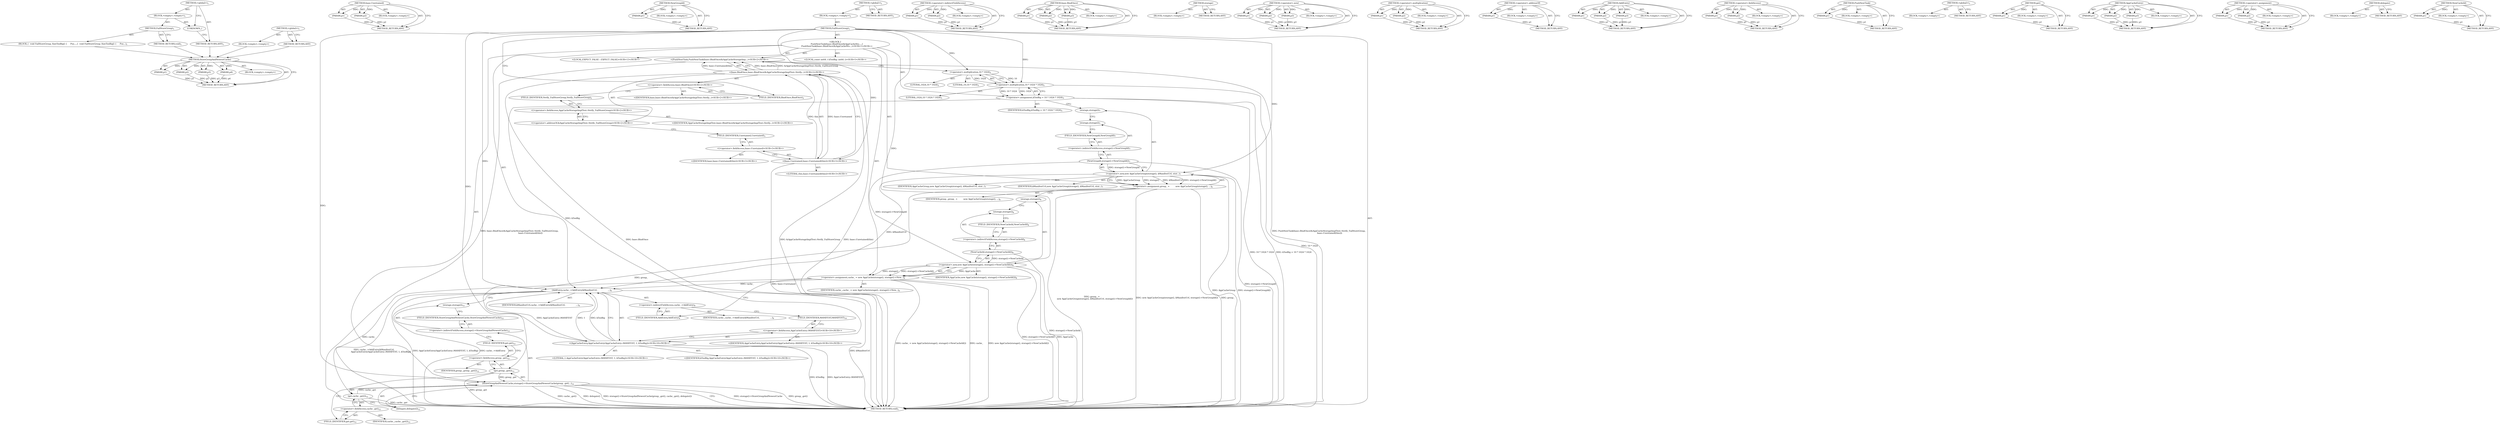 digraph "&lt;global&gt;" {
vulnerable_175 [label=<(METHOD,StoreGroupAndNewestCache)>];
vulnerable_176 [label=<(PARAM,p1)>];
vulnerable_177 [label=<(PARAM,p2)>];
vulnerable_178 [label=<(PARAM,p3)>];
vulnerable_179 [label=<(PARAM,p4)>];
vulnerable_180 [label=<(BLOCK,&lt;empty&gt;,&lt;empty&gt;)>];
vulnerable_181 [label=<(METHOD_RETURN,ANY)>];
vulnerable_126 [label=<(METHOD,base.Unretained)>];
vulnerable_127 [label=<(PARAM,p1)>];
vulnerable_128 [label=<(PARAM,p2)>];
vulnerable_129 [label=<(BLOCK,&lt;empty&gt;,&lt;empty&gt;)>];
vulnerable_130 [label=<(METHOD_RETURN,ANY)>];
vulnerable_150 [label=<(METHOD,NewGroupId)>];
vulnerable_151 [label=<(PARAM,p1)>];
vulnerable_152 [label=<(BLOCK,&lt;empty&gt;,&lt;empty&gt;)>];
vulnerable_153 [label=<(METHOD_RETURN,ANY)>];
vulnerable_6 [label=<(METHOD,&lt;global&gt;)<SUB>1</SUB>>];
vulnerable_7 [label=<(BLOCK,&lt;empty&gt;,&lt;empty&gt;)<SUB>1</SUB>>];
vulnerable_8 [label=<(METHOD,FailStoreGroup)<SUB>1</SUB>>];
vulnerable_9 [label="<(BLOCK,{
     PushNextTask(base::BindOnce(&amp;AppCacheSto...,{
     PushNextTask(base::BindOnce(&amp;AppCacheSto...)<SUB>1</SUB>>"];
vulnerable_10 [label="<(PushNextTask,PushNextTask(base::BindOnce(&amp;AppCacheStorageImp...)<SUB>2</SUB>>"];
vulnerable_11 [label="<(base.BindOnce,base::BindOnce(&amp;AppCacheStorageImplTest::Verify...)<SUB>2</SUB>>"];
vulnerable_12 [label="<(&lt;operator&gt;.fieldAccess,base::BindOnce)<SUB>2</SUB>>"];
vulnerable_13 [label="<(IDENTIFIER,base,base::BindOnce(&amp;AppCacheStorageImplTest::Verify...)<SUB>2</SUB>>"];
vulnerable_14 [label=<(FIELD_IDENTIFIER,BindOnce,BindOnce)<SUB>2</SUB>>];
vulnerable_15 [label="<(&lt;operator&gt;.addressOf,&amp;AppCacheStorageImplTest::Verify_FailStoreGroup)<SUB>2</SUB>>"];
vulnerable_16 [label="<(&lt;operator&gt;.fieldAccess,AppCacheStorageImplTest::Verify_FailStoreGroup)<SUB>2</SUB>>"];
vulnerable_17 [label="<(IDENTIFIER,AppCacheStorageImplTest,base::BindOnce(&amp;AppCacheStorageImplTest::Verify...)<SUB>2</SUB>>"];
vulnerable_18 [label=<(FIELD_IDENTIFIER,Verify_FailStoreGroup,Verify_FailStoreGroup)<SUB>2</SUB>>];
vulnerable_19 [label="<(base.Unretained,base::Unretained(this))<SUB>3</SUB>>"];
vulnerable_20 [label="<(&lt;operator&gt;.fieldAccess,base::Unretained)<SUB>3</SUB>>"];
vulnerable_21 [label="<(IDENTIFIER,base,base::Unretained(this))<SUB>3</SUB>>"];
vulnerable_22 [label=<(FIELD_IDENTIFIER,Unretained,Unretained)<SUB>3</SUB>>];
vulnerable_23 [label="<(LITERAL,this,base::Unretained(this))<SUB>3</SUB>>"];
vulnerable_24 [label="<(LOCAL,const int64_t kTooBig: int64_t)<SUB>5</SUB>>"];
vulnerable_25 [label=<(&lt;operator&gt;.assignment,kTooBig = 10 * 1024 * 1024)<SUB>5</SUB>>];
vulnerable_26 [label=<(IDENTIFIER,kTooBig,kTooBig = 10 * 1024 * 1024)<SUB>5</SUB>>];
vulnerable_27 [label=<(&lt;operator&gt;.multiplication,10 * 1024 * 1024)<SUB>5</SUB>>];
vulnerable_28 [label=<(&lt;operator&gt;.multiplication,10 * 1024)<SUB>5</SUB>>];
vulnerable_29 [label=<(LITERAL,10,10 * 1024)<SUB>5</SUB>>];
vulnerable_30 [label=<(LITERAL,1024,10 * 1024)<SUB>5</SUB>>];
vulnerable_31 [label=<(LITERAL,1024,10 * 1024 * 1024)<SUB>5</SUB>>];
vulnerable_32 [label=<(&lt;operator&gt;.assignment,group_ =
         new AppCacheGroup(storage(), ...)<SUB>6</SUB>>];
vulnerable_33 [label=<(IDENTIFIER,group_,group_ =
         new AppCacheGroup(storage(), ...)<SUB>6</SUB>>];
vulnerable_34 [label=<(&lt;operator&gt;.new,new AppCacheGroup(storage(), kManifestUrl, stor...)<SUB>7</SUB>>];
vulnerable_35 [label=<(IDENTIFIER,AppCacheGroup,new AppCacheGroup(storage(), kManifestUrl, stor...)<SUB>7</SUB>>];
vulnerable_36 [label=<(storage,storage())<SUB>7</SUB>>];
vulnerable_37 [label=<(IDENTIFIER,kManifestUrl,new AppCacheGroup(storage(), kManifestUrl, stor...)<SUB>7</SUB>>];
vulnerable_38 [label=<(NewGroupId,storage()-&gt;NewGroupId())<SUB>7</SUB>>];
vulnerable_39 [label=<(&lt;operator&gt;.indirectFieldAccess,storage()-&gt;NewGroupId)<SUB>7</SUB>>];
vulnerable_40 [label=<(storage,storage())<SUB>7</SUB>>];
vulnerable_41 [label=<(FIELD_IDENTIFIER,NewGroupId,NewGroupId)<SUB>7</SUB>>];
vulnerable_42 [label=<(&lt;operator&gt;.assignment,cache_ = new AppCache(storage(), storage()-&gt;New...)<SUB>8</SUB>>];
vulnerable_43 [label=<(IDENTIFIER,cache_,cache_ = new AppCache(storage(), storage()-&gt;New...)<SUB>8</SUB>>];
vulnerable_44 [label=<(&lt;operator&gt;.new,new AppCache(storage(), storage()-&gt;NewCacheId()))<SUB>8</SUB>>];
vulnerable_45 [label=<(IDENTIFIER,AppCache,new AppCache(storage(), storage()-&gt;NewCacheId()))<SUB>8</SUB>>];
vulnerable_46 [label=<(storage,storage())<SUB>8</SUB>>];
vulnerable_47 [label=<(NewCacheId,storage()-&gt;NewCacheId())<SUB>8</SUB>>];
vulnerable_48 [label=<(&lt;operator&gt;.indirectFieldAccess,storage()-&gt;NewCacheId)<SUB>8</SUB>>];
vulnerable_49 [label=<(storage,storage())<SUB>8</SUB>>];
vulnerable_50 [label=<(FIELD_IDENTIFIER,NewCacheId,NewCacheId)<SUB>8</SUB>>];
vulnerable_51 [label=<(AddEntry,cache_-&gt;AddEntry(kManifestUrl,
                ...)<SUB>9</SUB>>];
vulnerable_52 [label=<(&lt;operator&gt;.indirectFieldAccess,cache_-&gt;AddEntry)<SUB>9</SUB>>];
vulnerable_53 [label=<(IDENTIFIER,cache_,cache_-&gt;AddEntry(kManifestUrl,
                ...)<SUB>9</SUB>>];
vulnerable_54 [label=<(FIELD_IDENTIFIER,AddEntry,AddEntry)<SUB>9</SUB>>];
vulnerable_55 [label=<(IDENTIFIER,kManifestUrl,cache_-&gt;AddEntry(kManifestUrl,
                ...)<SUB>9</SUB>>];
vulnerable_56 [label="<(AppCacheEntry,AppCacheEntry(AppCacheEntry::MANIFEST, 1, kTooBig))<SUB>10</SUB>>"];
vulnerable_57 [label="<(&lt;operator&gt;.fieldAccess,AppCacheEntry::MANIFEST)<SUB>10</SUB>>"];
vulnerable_58 [label="<(IDENTIFIER,AppCacheEntry,AppCacheEntry(AppCacheEntry::MANIFEST, 1, kTooBig))<SUB>10</SUB>>"];
vulnerable_59 [label=<(FIELD_IDENTIFIER,MANIFEST,MANIFEST)<SUB>10</SUB>>];
vulnerable_60 [label="<(LITERAL,1,AppCacheEntry(AppCacheEntry::MANIFEST, 1, kTooBig))<SUB>10</SUB>>"];
vulnerable_61 [label="<(IDENTIFIER,kTooBig,AppCacheEntry(AppCacheEntry::MANIFEST, 1, kTooBig))<SUB>10</SUB>>"];
vulnerable_62 [label=<(StoreGroupAndNewestCache,storage()-&gt;StoreGroupAndNewestCache(group_.get(...)<SUB>12</SUB>>];
vulnerable_63 [label=<(&lt;operator&gt;.indirectFieldAccess,storage()-&gt;StoreGroupAndNewestCache)<SUB>12</SUB>>];
vulnerable_64 [label=<(storage,storage())<SUB>12</SUB>>];
vulnerable_65 [label=<(FIELD_IDENTIFIER,StoreGroupAndNewestCache,StoreGroupAndNewestCache)<SUB>12</SUB>>];
vulnerable_66 [label=<(get,group_.get())<SUB>12</SUB>>];
vulnerable_67 [label=<(&lt;operator&gt;.fieldAccess,group_.get)<SUB>12</SUB>>];
vulnerable_68 [label=<(IDENTIFIER,group_,group_.get())<SUB>12</SUB>>];
vulnerable_69 [label=<(FIELD_IDENTIFIER,get,get)<SUB>12</SUB>>];
vulnerable_70 [label=<(get,cache_.get())<SUB>12</SUB>>];
vulnerable_71 [label=<(&lt;operator&gt;.fieldAccess,cache_.get)<SUB>12</SUB>>];
vulnerable_72 [label=<(IDENTIFIER,cache_,cache_.get())<SUB>12</SUB>>];
vulnerable_73 [label=<(FIELD_IDENTIFIER,get,get)<SUB>12</SUB>>];
vulnerable_74 [label=<(delegate,delegate())<SUB>12</SUB>>];
vulnerable_75 [label="<(LOCAL,EXPECT_FALSE : EXPECT_FALSE)<SUB>13</SUB>>"];
vulnerable_76 [label=<(METHOD_RETURN,void)<SUB>1</SUB>>];
vulnerable_78 [label=<(METHOD_RETURN,ANY)<SUB>1</SUB>>];
vulnerable_154 [label=<(METHOD,&lt;operator&gt;.indirectFieldAccess)>];
vulnerable_155 [label=<(PARAM,p1)>];
vulnerable_156 [label=<(PARAM,p2)>];
vulnerable_157 [label=<(BLOCK,&lt;empty&gt;,&lt;empty&gt;)>];
vulnerable_158 [label=<(METHOD_RETURN,ANY)>];
vulnerable_111 [label=<(METHOD,base.BindOnce)>];
vulnerable_112 [label=<(PARAM,p1)>];
vulnerable_113 [label=<(PARAM,p2)>];
vulnerable_114 [label=<(PARAM,p3)>];
vulnerable_115 [label=<(BLOCK,&lt;empty&gt;,&lt;empty&gt;)>];
vulnerable_116 [label=<(METHOD_RETURN,ANY)>];
vulnerable_147 [label=<(METHOD,storage)>];
vulnerable_148 [label=<(BLOCK,&lt;empty&gt;,&lt;empty&gt;)>];
vulnerable_149 [label=<(METHOD_RETURN,ANY)>];
vulnerable_141 [label=<(METHOD,&lt;operator&gt;.new)>];
vulnerable_142 [label=<(PARAM,p1)>];
vulnerable_143 [label=<(PARAM,p2)>];
vulnerable_144 [label=<(PARAM,p3)>];
vulnerable_145 [label=<(BLOCK,&lt;empty&gt;,&lt;empty&gt;)>];
vulnerable_146 [label=<(METHOD_RETURN,ANY)>];
vulnerable_136 [label=<(METHOD,&lt;operator&gt;.multiplication)>];
vulnerable_137 [label=<(PARAM,p1)>];
vulnerable_138 [label=<(PARAM,p2)>];
vulnerable_139 [label=<(BLOCK,&lt;empty&gt;,&lt;empty&gt;)>];
vulnerable_140 [label=<(METHOD_RETURN,ANY)>];
vulnerable_122 [label=<(METHOD,&lt;operator&gt;.addressOf)>];
vulnerable_123 [label=<(PARAM,p1)>];
vulnerable_124 [label=<(BLOCK,&lt;empty&gt;,&lt;empty&gt;)>];
vulnerable_125 [label=<(METHOD_RETURN,ANY)>];
vulnerable_163 [label=<(METHOD,AddEntry)>];
vulnerable_164 [label=<(PARAM,p1)>];
vulnerable_165 [label=<(PARAM,p2)>];
vulnerable_166 [label=<(PARAM,p3)>];
vulnerable_167 [label=<(BLOCK,&lt;empty&gt;,&lt;empty&gt;)>];
vulnerable_168 [label=<(METHOD_RETURN,ANY)>];
vulnerable_117 [label=<(METHOD,&lt;operator&gt;.fieldAccess)>];
vulnerable_118 [label=<(PARAM,p1)>];
vulnerable_119 [label=<(PARAM,p2)>];
vulnerable_120 [label=<(BLOCK,&lt;empty&gt;,&lt;empty&gt;)>];
vulnerable_121 [label=<(METHOD_RETURN,ANY)>];
vulnerable_107 [label=<(METHOD,PushNextTask)>];
vulnerable_108 [label=<(PARAM,p1)>];
vulnerable_109 [label=<(BLOCK,&lt;empty&gt;,&lt;empty&gt;)>];
vulnerable_110 [label=<(METHOD_RETURN,ANY)>];
vulnerable_101 [label=<(METHOD,&lt;global&gt;)<SUB>1</SUB>>];
vulnerable_102 [label=<(BLOCK,&lt;empty&gt;,&lt;empty&gt;)>];
vulnerable_103 [label=<(METHOD_RETURN,ANY)>];
vulnerable_182 [label=<(METHOD,get)>];
vulnerable_183 [label=<(PARAM,p1)>];
vulnerable_184 [label=<(BLOCK,&lt;empty&gt;,&lt;empty&gt;)>];
vulnerable_185 [label=<(METHOD_RETURN,ANY)>];
vulnerable_169 [label=<(METHOD,AppCacheEntry)>];
vulnerable_170 [label=<(PARAM,p1)>];
vulnerable_171 [label=<(PARAM,p2)>];
vulnerable_172 [label=<(PARAM,p3)>];
vulnerable_173 [label=<(BLOCK,&lt;empty&gt;,&lt;empty&gt;)>];
vulnerable_174 [label=<(METHOD_RETURN,ANY)>];
vulnerable_131 [label=<(METHOD,&lt;operator&gt;.assignment)>];
vulnerable_132 [label=<(PARAM,p1)>];
vulnerable_133 [label=<(PARAM,p2)>];
vulnerable_134 [label=<(BLOCK,&lt;empty&gt;,&lt;empty&gt;)>];
vulnerable_135 [label=<(METHOD_RETURN,ANY)>];
vulnerable_186 [label=<(METHOD,delegate)>];
vulnerable_187 [label=<(BLOCK,&lt;empty&gt;,&lt;empty&gt;)>];
vulnerable_188 [label=<(METHOD_RETURN,ANY)>];
vulnerable_159 [label=<(METHOD,NewCacheId)>];
vulnerable_160 [label=<(PARAM,p1)>];
vulnerable_161 [label=<(BLOCK,&lt;empty&gt;,&lt;empty&gt;)>];
vulnerable_162 [label=<(METHOD_RETURN,ANY)>];
fixed_6 [label=<(METHOD,&lt;global&gt;)<SUB>1</SUB>>];
fixed_7 [label=<(BLOCK,&lt;empty&gt;,&lt;empty&gt;)<SUB>1</SUB>>];
fixed_8 [label=<(METHOD,FailStoreGroup)<SUB>1</SUB>>];
fixed_9 [label=<(BLOCK,{
  void FailStoreGroup_SizeTooBig() {
     Pus...,{
  void FailStoreGroup_SizeTooBig() {
     Pus...)<SUB>1</SUB>>];
fixed_10 [label=<(METHOD_RETURN,void)<SUB>1</SUB>>];
fixed_12 [label=<(UNKNOWN,,)>];
fixed_13 [label=<(METHOD_RETURN,ANY)<SUB>1</SUB>>];
fixed_20 [label=<(METHOD,&lt;global&gt;)<SUB>1</SUB>>];
fixed_21 [label=<(BLOCK,&lt;empty&gt;,&lt;empty&gt;)>];
fixed_22 [label=<(METHOD_RETURN,ANY)>];
vulnerable_175 -> vulnerable_176  [key=0, label="AST: "];
vulnerable_175 -> vulnerable_176  [key=1, label="DDG: "];
vulnerable_175 -> vulnerable_180  [key=0, label="AST: "];
vulnerable_175 -> vulnerable_177  [key=0, label="AST: "];
vulnerable_175 -> vulnerable_177  [key=1, label="DDG: "];
vulnerable_175 -> vulnerable_181  [key=0, label="AST: "];
vulnerable_175 -> vulnerable_181  [key=1, label="CFG: "];
vulnerable_175 -> vulnerable_178  [key=0, label="AST: "];
vulnerable_175 -> vulnerable_178  [key=1, label="DDG: "];
vulnerable_175 -> vulnerable_179  [key=0, label="AST: "];
vulnerable_175 -> vulnerable_179  [key=1, label="DDG: "];
vulnerable_176 -> vulnerable_181  [key=0, label="DDG: p1"];
vulnerable_177 -> vulnerable_181  [key=0, label="DDG: p2"];
vulnerable_178 -> vulnerable_181  [key=0, label="DDG: p3"];
vulnerable_179 -> vulnerable_181  [key=0, label="DDG: p4"];
vulnerable_126 -> vulnerable_127  [key=0, label="AST: "];
vulnerable_126 -> vulnerable_127  [key=1, label="DDG: "];
vulnerable_126 -> vulnerable_129  [key=0, label="AST: "];
vulnerable_126 -> vulnerable_128  [key=0, label="AST: "];
vulnerable_126 -> vulnerable_128  [key=1, label="DDG: "];
vulnerable_126 -> vulnerable_130  [key=0, label="AST: "];
vulnerable_126 -> vulnerable_130  [key=1, label="CFG: "];
vulnerable_127 -> vulnerable_130  [key=0, label="DDG: p1"];
vulnerable_128 -> vulnerable_130  [key=0, label="DDG: p2"];
vulnerable_150 -> vulnerable_151  [key=0, label="AST: "];
vulnerable_150 -> vulnerable_151  [key=1, label="DDG: "];
vulnerable_150 -> vulnerable_152  [key=0, label="AST: "];
vulnerable_150 -> vulnerable_153  [key=0, label="AST: "];
vulnerable_150 -> vulnerable_153  [key=1, label="CFG: "];
vulnerable_151 -> vulnerable_153  [key=0, label="DDG: p1"];
vulnerable_6 -> vulnerable_7  [key=0, label="AST: "];
vulnerable_6 -> vulnerable_78  [key=0, label="AST: "];
vulnerable_6 -> vulnerable_78  [key=1, label="CFG: "];
vulnerable_7 -> vulnerable_8  [key=0, label="AST: "];
vulnerable_8 -> vulnerable_9  [key=0, label="AST: "];
vulnerable_8 -> vulnerable_76  [key=0, label="AST: "];
vulnerable_8 -> vulnerable_14  [key=0, label="CFG: "];
vulnerable_8 -> vulnerable_51  [key=0, label="DDG: "];
vulnerable_8 -> vulnerable_62  [key=0, label="DDG: "];
vulnerable_8 -> vulnerable_27  [key=0, label="DDG: "];
vulnerable_8 -> vulnerable_34  [key=0, label="DDG: "];
vulnerable_8 -> vulnerable_44  [key=0, label="DDG: "];
vulnerable_8 -> vulnerable_56  [key=0, label="DDG: "];
vulnerable_8 -> vulnerable_19  [key=0, label="DDG: "];
vulnerable_8 -> vulnerable_28  [key=0, label="DDG: "];
vulnerable_9 -> vulnerable_10  [key=0, label="AST: "];
vulnerable_9 -> vulnerable_24  [key=0, label="AST: "];
vulnerable_9 -> vulnerable_25  [key=0, label="AST: "];
vulnerable_9 -> vulnerable_32  [key=0, label="AST: "];
vulnerable_9 -> vulnerable_42  [key=0, label="AST: "];
vulnerable_9 -> vulnerable_51  [key=0, label="AST: "];
vulnerable_9 -> vulnerable_62  [key=0, label="AST: "];
vulnerable_9 -> vulnerable_75  [key=0, label="AST: "];
vulnerable_10 -> vulnerable_11  [key=0, label="AST: "];
vulnerable_10 -> vulnerable_28  [key=0, label="CFG: "];
vulnerable_10 -> vulnerable_76  [key=0, label="DDG: base::BindOnce(&amp;AppCacheStorageImplTest::Verify_FailStoreGroup,
                                 base::Unretained(this))"];
vulnerable_10 -> vulnerable_76  [key=1, label="DDG: PushNextTask(base::BindOnce(&amp;AppCacheStorageImplTest::Verify_FailStoreGroup,
                                 base::Unretained(this)))"];
vulnerable_11 -> vulnerable_12  [key=0, label="AST: "];
vulnerable_11 -> vulnerable_15  [key=0, label="AST: "];
vulnerable_11 -> vulnerable_19  [key=0, label="AST: "];
vulnerable_11 -> vulnerable_10  [key=0, label="CFG: "];
vulnerable_11 -> vulnerable_10  [key=1, label="DDG: base::BindOnce"];
vulnerable_11 -> vulnerable_10  [key=2, label="DDG: &amp;AppCacheStorageImplTest::Verify_FailStoreGroup"];
vulnerable_11 -> vulnerable_10  [key=3, label="DDG: base::Unretained(this)"];
vulnerable_11 -> vulnerable_76  [key=0, label="DDG: base::BindOnce"];
vulnerable_11 -> vulnerable_76  [key=1, label="DDG: &amp;AppCacheStorageImplTest::Verify_FailStoreGroup"];
vulnerable_11 -> vulnerable_76  [key=2, label="DDG: base::Unretained(this)"];
vulnerable_12 -> vulnerable_13  [key=0, label="AST: "];
vulnerable_12 -> vulnerable_14  [key=0, label="AST: "];
vulnerable_12 -> vulnerable_18  [key=0, label="CFG: "];
vulnerable_14 -> vulnerable_12  [key=0, label="CFG: "];
vulnerable_15 -> vulnerable_16  [key=0, label="AST: "];
vulnerable_15 -> vulnerable_22  [key=0, label="CFG: "];
vulnerable_16 -> vulnerable_17  [key=0, label="AST: "];
vulnerable_16 -> vulnerable_18  [key=0, label="AST: "];
vulnerable_16 -> vulnerable_15  [key=0, label="CFG: "];
vulnerable_18 -> vulnerable_16  [key=0, label="CFG: "];
vulnerable_19 -> vulnerable_20  [key=0, label="AST: "];
vulnerable_19 -> vulnerable_23  [key=0, label="AST: "];
vulnerable_19 -> vulnerable_11  [key=0, label="CFG: "];
vulnerable_19 -> vulnerable_11  [key=1, label="DDG: base::Unretained"];
vulnerable_19 -> vulnerable_11  [key=2, label="DDG: this"];
vulnerable_19 -> vulnerable_76  [key=0, label="DDG: base::Unretained"];
vulnerable_20 -> vulnerable_21  [key=0, label="AST: "];
vulnerable_20 -> vulnerable_22  [key=0, label="AST: "];
vulnerable_20 -> vulnerable_19  [key=0, label="CFG: "];
vulnerable_22 -> vulnerable_20  [key=0, label="CFG: "];
vulnerable_25 -> vulnerable_26  [key=0, label="AST: "];
vulnerable_25 -> vulnerable_27  [key=0, label="AST: "];
vulnerable_25 -> vulnerable_36  [key=0, label="CFG: "];
vulnerable_25 -> vulnerable_76  [key=0, label="DDG: 10 * 1024 * 1024"];
vulnerable_25 -> vulnerable_76  [key=1, label="DDG: kTooBig = 10 * 1024 * 1024"];
vulnerable_25 -> vulnerable_56  [key=0, label="DDG: kTooBig"];
vulnerable_27 -> vulnerable_28  [key=0, label="AST: "];
vulnerable_27 -> vulnerable_31  [key=0, label="AST: "];
vulnerable_27 -> vulnerable_25  [key=0, label="CFG: "];
vulnerable_27 -> vulnerable_25  [key=1, label="DDG: 10 * 1024"];
vulnerable_27 -> vulnerable_25  [key=2, label="DDG: 1024"];
vulnerable_27 -> vulnerable_76  [key=0, label="DDG: 10 * 1024"];
vulnerable_28 -> vulnerable_29  [key=0, label="AST: "];
vulnerable_28 -> vulnerable_30  [key=0, label="AST: "];
vulnerable_28 -> vulnerable_27  [key=0, label="CFG: "];
vulnerable_28 -> vulnerable_27  [key=1, label="DDG: 10"];
vulnerable_28 -> vulnerable_27  [key=2, label="DDG: 1024"];
vulnerable_32 -> vulnerable_33  [key=0, label="AST: "];
vulnerable_32 -> vulnerable_34  [key=0, label="AST: "];
vulnerable_32 -> vulnerable_46  [key=0, label="CFG: "];
vulnerable_32 -> vulnerable_76  [key=0, label="DDG: group_"];
vulnerable_32 -> vulnerable_76  [key=1, label="DDG: new AppCacheGroup(storage(), kManifestUrl, storage()-&gt;NewGroupId())"];
vulnerable_32 -> vulnerable_76  [key=2, label="DDG: group_ =
         new AppCacheGroup(storage(), kManifestUrl, storage()-&gt;NewGroupId())"];
vulnerable_32 -> vulnerable_66  [key=0, label="DDG: group_"];
vulnerable_34 -> vulnerable_35  [key=0, label="AST: "];
vulnerable_34 -> vulnerable_36  [key=0, label="AST: "];
vulnerable_34 -> vulnerable_37  [key=0, label="AST: "];
vulnerable_34 -> vulnerable_38  [key=0, label="AST: "];
vulnerable_34 -> vulnerable_32  [key=0, label="CFG: "];
vulnerable_34 -> vulnerable_32  [key=1, label="DDG: AppCacheGroup"];
vulnerable_34 -> vulnerable_32  [key=2, label="DDG: storage()"];
vulnerable_34 -> vulnerable_32  [key=3, label="DDG: kManifestUrl"];
vulnerable_34 -> vulnerable_32  [key=4, label="DDG: storage()-&gt;NewGroupId()"];
vulnerable_34 -> vulnerable_76  [key=0, label="DDG: storage()-&gt;NewGroupId()"];
vulnerable_34 -> vulnerable_76  [key=1, label="DDG: AppCacheGroup"];
vulnerable_34 -> vulnerable_51  [key=0, label="DDG: kManifestUrl"];
vulnerable_36 -> vulnerable_40  [key=0, label="CFG: "];
vulnerable_38 -> vulnerable_39  [key=0, label="AST: "];
vulnerable_38 -> vulnerable_34  [key=0, label="CFG: "];
vulnerable_38 -> vulnerable_34  [key=1, label="DDG: storage()-&gt;NewGroupId"];
vulnerable_38 -> vulnerable_76  [key=0, label="DDG: storage()-&gt;NewGroupId"];
vulnerable_38 -> vulnerable_44  [key=0, label="DDG: storage()-&gt;NewGroupId"];
vulnerable_39 -> vulnerable_40  [key=0, label="AST: "];
vulnerable_39 -> vulnerable_41  [key=0, label="AST: "];
vulnerable_39 -> vulnerable_38  [key=0, label="CFG: "];
vulnerable_40 -> vulnerable_41  [key=0, label="CFG: "];
vulnerable_41 -> vulnerable_39  [key=0, label="CFG: "];
vulnerable_42 -> vulnerable_43  [key=0, label="AST: "];
vulnerable_42 -> vulnerable_44  [key=0, label="AST: "];
vulnerable_42 -> vulnerable_54  [key=0, label="CFG: "];
vulnerable_42 -> vulnerable_76  [key=0, label="DDG: cache_"];
vulnerable_42 -> vulnerable_76  [key=1, label="DDG: new AppCache(storage(), storage()-&gt;NewCacheId())"];
vulnerable_42 -> vulnerable_76  [key=2, label="DDG: cache_ = new AppCache(storage(), storage()-&gt;NewCacheId())"];
vulnerable_42 -> vulnerable_51  [key=0, label="DDG: cache_"];
vulnerable_42 -> vulnerable_70  [key=0, label="DDG: cache_"];
vulnerable_44 -> vulnerable_45  [key=0, label="AST: "];
vulnerable_44 -> vulnerable_46  [key=0, label="AST: "];
vulnerable_44 -> vulnerable_47  [key=0, label="AST: "];
vulnerable_44 -> vulnerable_42  [key=0, label="CFG: "];
vulnerable_44 -> vulnerable_42  [key=1, label="DDG: AppCache"];
vulnerable_44 -> vulnerable_42  [key=2, label="DDG: storage()"];
vulnerable_44 -> vulnerable_42  [key=3, label="DDG: storage()-&gt;NewCacheId()"];
vulnerable_44 -> vulnerable_76  [key=0, label="DDG: storage()-&gt;NewCacheId()"];
vulnerable_44 -> vulnerable_76  [key=1, label="DDG: AppCache"];
vulnerable_46 -> vulnerable_49  [key=0, label="CFG: "];
vulnerable_47 -> vulnerable_48  [key=0, label="AST: "];
vulnerable_47 -> vulnerable_44  [key=0, label="CFG: "];
vulnerable_47 -> vulnerable_44  [key=1, label="DDG: storage()-&gt;NewCacheId"];
vulnerable_47 -> vulnerable_76  [key=0, label="DDG: storage()-&gt;NewCacheId"];
vulnerable_48 -> vulnerable_49  [key=0, label="AST: "];
vulnerable_48 -> vulnerable_50  [key=0, label="AST: "];
vulnerable_48 -> vulnerable_47  [key=0, label="CFG: "];
vulnerable_49 -> vulnerable_50  [key=0, label="CFG: "];
vulnerable_50 -> vulnerable_48  [key=0, label="CFG: "];
vulnerable_51 -> vulnerable_52  [key=0, label="AST: "];
vulnerable_51 -> vulnerable_55  [key=0, label="AST: "];
vulnerable_51 -> vulnerable_56  [key=0, label="AST: "];
vulnerable_51 -> vulnerable_64  [key=0, label="CFG: "];
vulnerable_51 -> vulnerable_76  [key=0, label="DDG: cache_-&gt;AddEntry"];
vulnerable_51 -> vulnerable_76  [key=1, label="DDG: kManifestUrl"];
vulnerable_51 -> vulnerable_76  [key=2, label="DDG: AppCacheEntry(AppCacheEntry::MANIFEST, 1, kTooBig)"];
vulnerable_51 -> vulnerable_76  [key=3, label="DDG: cache_-&gt;AddEntry(kManifestUrl,
                     AppCacheEntry(AppCacheEntry::MANIFEST, 1, kTooBig))"];
vulnerable_52 -> vulnerable_53  [key=0, label="AST: "];
vulnerable_52 -> vulnerable_54  [key=0, label="AST: "];
vulnerable_52 -> vulnerable_59  [key=0, label="CFG: "];
vulnerable_54 -> vulnerable_52  [key=0, label="CFG: "];
vulnerable_56 -> vulnerable_57  [key=0, label="AST: "];
vulnerable_56 -> vulnerable_60  [key=0, label="AST: "];
vulnerable_56 -> vulnerable_61  [key=0, label="AST: "];
vulnerable_56 -> vulnerable_51  [key=0, label="CFG: "];
vulnerable_56 -> vulnerable_51  [key=1, label="DDG: AppCacheEntry::MANIFEST"];
vulnerable_56 -> vulnerable_51  [key=2, label="DDG: 1"];
vulnerable_56 -> vulnerable_51  [key=3, label="DDG: kTooBig"];
vulnerable_56 -> vulnerable_76  [key=0, label="DDG: AppCacheEntry::MANIFEST"];
vulnerable_56 -> vulnerable_76  [key=1, label="DDG: kTooBig"];
vulnerable_57 -> vulnerable_58  [key=0, label="AST: "];
vulnerable_57 -> vulnerable_59  [key=0, label="AST: "];
vulnerable_57 -> vulnerable_56  [key=0, label="CFG: "];
vulnerable_59 -> vulnerable_57  [key=0, label="CFG: "];
vulnerable_62 -> vulnerable_63  [key=0, label="AST: "];
vulnerable_62 -> vulnerable_66  [key=0, label="AST: "];
vulnerable_62 -> vulnerable_70  [key=0, label="AST: "];
vulnerable_62 -> vulnerable_74  [key=0, label="AST: "];
vulnerable_62 -> vulnerable_76  [key=0, label="CFG: "];
vulnerable_62 -> vulnerable_76  [key=1, label="DDG: storage()-&gt;StoreGroupAndNewestCache"];
vulnerable_62 -> vulnerable_76  [key=2, label="DDG: group_.get()"];
vulnerable_62 -> vulnerable_76  [key=3, label="DDG: cache_.get()"];
vulnerable_62 -> vulnerable_76  [key=4, label="DDG: delegate()"];
vulnerable_62 -> vulnerable_76  [key=5, label="DDG: storage()-&gt;StoreGroupAndNewestCache(group_.get(), cache_.get(), delegate())"];
vulnerable_63 -> vulnerable_64  [key=0, label="AST: "];
vulnerable_63 -> vulnerable_65  [key=0, label="AST: "];
vulnerable_63 -> vulnerable_69  [key=0, label="CFG: "];
vulnerable_64 -> vulnerable_65  [key=0, label="CFG: "];
vulnerable_65 -> vulnerable_63  [key=0, label="CFG: "];
vulnerable_66 -> vulnerable_67  [key=0, label="AST: "];
vulnerable_66 -> vulnerable_73  [key=0, label="CFG: "];
vulnerable_66 -> vulnerable_76  [key=0, label="DDG: group_.get"];
vulnerable_66 -> vulnerable_62  [key=0, label="DDG: group_.get"];
vulnerable_67 -> vulnerable_68  [key=0, label="AST: "];
vulnerable_67 -> vulnerable_69  [key=0, label="AST: "];
vulnerable_67 -> vulnerable_66  [key=0, label="CFG: "];
vulnerable_69 -> vulnerable_67  [key=0, label="CFG: "];
vulnerable_70 -> vulnerable_71  [key=0, label="AST: "];
vulnerable_70 -> vulnerable_74  [key=0, label="CFG: "];
vulnerable_70 -> vulnerable_76  [key=0, label="DDG: cache_.get"];
vulnerable_70 -> vulnerable_62  [key=0, label="DDG: cache_.get"];
vulnerable_71 -> vulnerable_72  [key=0, label="AST: "];
vulnerable_71 -> vulnerable_73  [key=0, label="AST: "];
vulnerable_71 -> vulnerable_70  [key=0, label="CFG: "];
vulnerable_73 -> vulnerable_71  [key=0, label="CFG: "];
vulnerable_74 -> vulnerable_62  [key=0, label="CFG: "];
vulnerable_154 -> vulnerable_155  [key=0, label="AST: "];
vulnerable_154 -> vulnerable_155  [key=1, label="DDG: "];
vulnerable_154 -> vulnerable_157  [key=0, label="AST: "];
vulnerable_154 -> vulnerable_156  [key=0, label="AST: "];
vulnerable_154 -> vulnerable_156  [key=1, label="DDG: "];
vulnerable_154 -> vulnerable_158  [key=0, label="AST: "];
vulnerable_154 -> vulnerable_158  [key=1, label="CFG: "];
vulnerable_155 -> vulnerable_158  [key=0, label="DDG: p1"];
vulnerable_156 -> vulnerable_158  [key=0, label="DDG: p2"];
vulnerable_111 -> vulnerable_112  [key=0, label="AST: "];
vulnerable_111 -> vulnerable_112  [key=1, label="DDG: "];
vulnerable_111 -> vulnerable_115  [key=0, label="AST: "];
vulnerable_111 -> vulnerable_113  [key=0, label="AST: "];
vulnerable_111 -> vulnerable_113  [key=1, label="DDG: "];
vulnerable_111 -> vulnerable_116  [key=0, label="AST: "];
vulnerable_111 -> vulnerable_116  [key=1, label="CFG: "];
vulnerable_111 -> vulnerable_114  [key=0, label="AST: "];
vulnerable_111 -> vulnerable_114  [key=1, label="DDG: "];
vulnerable_112 -> vulnerable_116  [key=0, label="DDG: p1"];
vulnerable_113 -> vulnerable_116  [key=0, label="DDG: p2"];
vulnerable_114 -> vulnerable_116  [key=0, label="DDG: p3"];
vulnerable_147 -> vulnerable_148  [key=0, label="AST: "];
vulnerable_147 -> vulnerable_149  [key=0, label="AST: "];
vulnerable_147 -> vulnerable_149  [key=1, label="CFG: "];
vulnerable_141 -> vulnerable_142  [key=0, label="AST: "];
vulnerable_141 -> vulnerable_142  [key=1, label="DDG: "];
vulnerable_141 -> vulnerable_145  [key=0, label="AST: "];
vulnerable_141 -> vulnerable_143  [key=0, label="AST: "];
vulnerable_141 -> vulnerable_143  [key=1, label="DDG: "];
vulnerable_141 -> vulnerable_146  [key=0, label="AST: "];
vulnerable_141 -> vulnerable_146  [key=1, label="CFG: "];
vulnerable_141 -> vulnerable_144  [key=0, label="AST: "];
vulnerable_141 -> vulnerable_144  [key=1, label="DDG: "];
vulnerable_142 -> vulnerable_146  [key=0, label="DDG: p1"];
vulnerable_143 -> vulnerable_146  [key=0, label="DDG: p2"];
vulnerable_144 -> vulnerable_146  [key=0, label="DDG: p3"];
vulnerable_136 -> vulnerable_137  [key=0, label="AST: "];
vulnerable_136 -> vulnerable_137  [key=1, label="DDG: "];
vulnerable_136 -> vulnerable_139  [key=0, label="AST: "];
vulnerable_136 -> vulnerable_138  [key=0, label="AST: "];
vulnerable_136 -> vulnerable_138  [key=1, label="DDG: "];
vulnerable_136 -> vulnerable_140  [key=0, label="AST: "];
vulnerable_136 -> vulnerable_140  [key=1, label="CFG: "];
vulnerable_137 -> vulnerable_140  [key=0, label="DDG: p1"];
vulnerable_138 -> vulnerable_140  [key=0, label="DDG: p2"];
vulnerable_122 -> vulnerable_123  [key=0, label="AST: "];
vulnerable_122 -> vulnerable_123  [key=1, label="DDG: "];
vulnerable_122 -> vulnerable_124  [key=0, label="AST: "];
vulnerable_122 -> vulnerable_125  [key=0, label="AST: "];
vulnerable_122 -> vulnerable_125  [key=1, label="CFG: "];
vulnerable_123 -> vulnerable_125  [key=0, label="DDG: p1"];
vulnerable_163 -> vulnerable_164  [key=0, label="AST: "];
vulnerable_163 -> vulnerable_164  [key=1, label="DDG: "];
vulnerable_163 -> vulnerable_167  [key=0, label="AST: "];
vulnerable_163 -> vulnerable_165  [key=0, label="AST: "];
vulnerable_163 -> vulnerable_165  [key=1, label="DDG: "];
vulnerable_163 -> vulnerable_168  [key=0, label="AST: "];
vulnerable_163 -> vulnerable_168  [key=1, label="CFG: "];
vulnerable_163 -> vulnerable_166  [key=0, label="AST: "];
vulnerable_163 -> vulnerable_166  [key=1, label="DDG: "];
vulnerable_164 -> vulnerable_168  [key=0, label="DDG: p1"];
vulnerable_165 -> vulnerable_168  [key=0, label="DDG: p2"];
vulnerable_166 -> vulnerable_168  [key=0, label="DDG: p3"];
vulnerable_117 -> vulnerable_118  [key=0, label="AST: "];
vulnerable_117 -> vulnerable_118  [key=1, label="DDG: "];
vulnerable_117 -> vulnerable_120  [key=0, label="AST: "];
vulnerable_117 -> vulnerable_119  [key=0, label="AST: "];
vulnerable_117 -> vulnerable_119  [key=1, label="DDG: "];
vulnerable_117 -> vulnerable_121  [key=0, label="AST: "];
vulnerable_117 -> vulnerable_121  [key=1, label="CFG: "];
vulnerable_118 -> vulnerable_121  [key=0, label="DDG: p1"];
vulnerable_119 -> vulnerable_121  [key=0, label="DDG: p2"];
vulnerable_107 -> vulnerable_108  [key=0, label="AST: "];
vulnerable_107 -> vulnerable_108  [key=1, label="DDG: "];
vulnerable_107 -> vulnerable_109  [key=0, label="AST: "];
vulnerable_107 -> vulnerable_110  [key=0, label="AST: "];
vulnerable_107 -> vulnerable_110  [key=1, label="CFG: "];
vulnerable_108 -> vulnerable_110  [key=0, label="DDG: p1"];
vulnerable_101 -> vulnerable_102  [key=0, label="AST: "];
vulnerable_101 -> vulnerable_103  [key=0, label="AST: "];
vulnerable_101 -> vulnerable_103  [key=1, label="CFG: "];
vulnerable_182 -> vulnerable_183  [key=0, label="AST: "];
vulnerable_182 -> vulnerable_183  [key=1, label="DDG: "];
vulnerable_182 -> vulnerable_184  [key=0, label="AST: "];
vulnerable_182 -> vulnerable_185  [key=0, label="AST: "];
vulnerable_182 -> vulnerable_185  [key=1, label="CFG: "];
vulnerable_183 -> vulnerable_185  [key=0, label="DDG: p1"];
vulnerable_169 -> vulnerable_170  [key=0, label="AST: "];
vulnerable_169 -> vulnerable_170  [key=1, label="DDG: "];
vulnerable_169 -> vulnerable_173  [key=0, label="AST: "];
vulnerable_169 -> vulnerable_171  [key=0, label="AST: "];
vulnerable_169 -> vulnerable_171  [key=1, label="DDG: "];
vulnerable_169 -> vulnerable_174  [key=0, label="AST: "];
vulnerable_169 -> vulnerable_174  [key=1, label="CFG: "];
vulnerable_169 -> vulnerable_172  [key=0, label="AST: "];
vulnerable_169 -> vulnerable_172  [key=1, label="DDG: "];
vulnerable_170 -> vulnerable_174  [key=0, label="DDG: p1"];
vulnerable_171 -> vulnerable_174  [key=0, label="DDG: p2"];
vulnerable_172 -> vulnerable_174  [key=0, label="DDG: p3"];
vulnerable_131 -> vulnerable_132  [key=0, label="AST: "];
vulnerable_131 -> vulnerable_132  [key=1, label="DDG: "];
vulnerable_131 -> vulnerable_134  [key=0, label="AST: "];
vulnerable_131 -> vulnerable_133  [key=0, label="AST: "];
vulnerable_131 -> vulnerable_133  [key=1, label="DDG: "];
vulnerable_131 -> vulnerable_135  [key=0, label="AST: "];
vulnerable_131 -> vulnerable_135  [key=1, label="CFG: "];
vulnerable_132 -> vulnerable_135  [key=0, label="DDG: p1"];
vulnerable_133 -> vulnerable_135  [key=0, label="DDG: p2"];
vulnerable_186 -> vulnerable_187  [key=0, label="AST: "];
vulnerable_186 -> vulnerable_188  [key=0, label="AST: "];
vulnerable_186 -> vulnerable_188  [key=1, label="CFG: "];
vulnerable_159 -> vulnerable_160  [key=0, label="AST: "];
vulnerable_159 -> vulnerable_160  [key=1, label="DDG: "];
vulnerable_159 -> vulnerable_161  [key=0, label="AST: "];
vulnerable_159 -> vulnerable_162  [key=0, label="AST: "];
vulnerable_159 -> vulnerable_162  [key=1, label="CFG: "];
vulnerable_160 -> vulnerable_162  [key=0, label="DDG: p1"];
fixed_6 -> fixed_7  [key=0, label="AST: "];
fixed_6 -> fixed_13  [key=0, label="AST: "];
fixed_6 -> fixed_12  [key=0, label="CFG: "];
fixed_7 -> fixed_8  [key=0, label="AST: "];
fixed_7 -> fixed_12  [key=0, label="AST: "];
fixed_8 -> fixed_9  [key=0, label="AST: "];
fixed_8 -> fixed_10  [key=0, label="AST: "];
fixed_8 -> fixed_10  [key=1, label="CFG: "];
fixed_9 -> vulnerable_175  [key=0];
fixed_10 -> vulnerable_175  [key=0];
fixed_12 -> fixed_13  [key=0, label="CFG: "];
fixed_13 -> vulnerable_175  [key=0];
fixed_20 -> fixed_21  [key=0, label="AST: "];
fixed_20 -> fixed_22  [key=0, label="AST: "];
fixed_20 -> fixed_22  [key=1, label="CFG: "];
fixed_21 -> vulnerable_175  [key=0];
fixed_22 -> vulnerable_175  [key=0];
}
